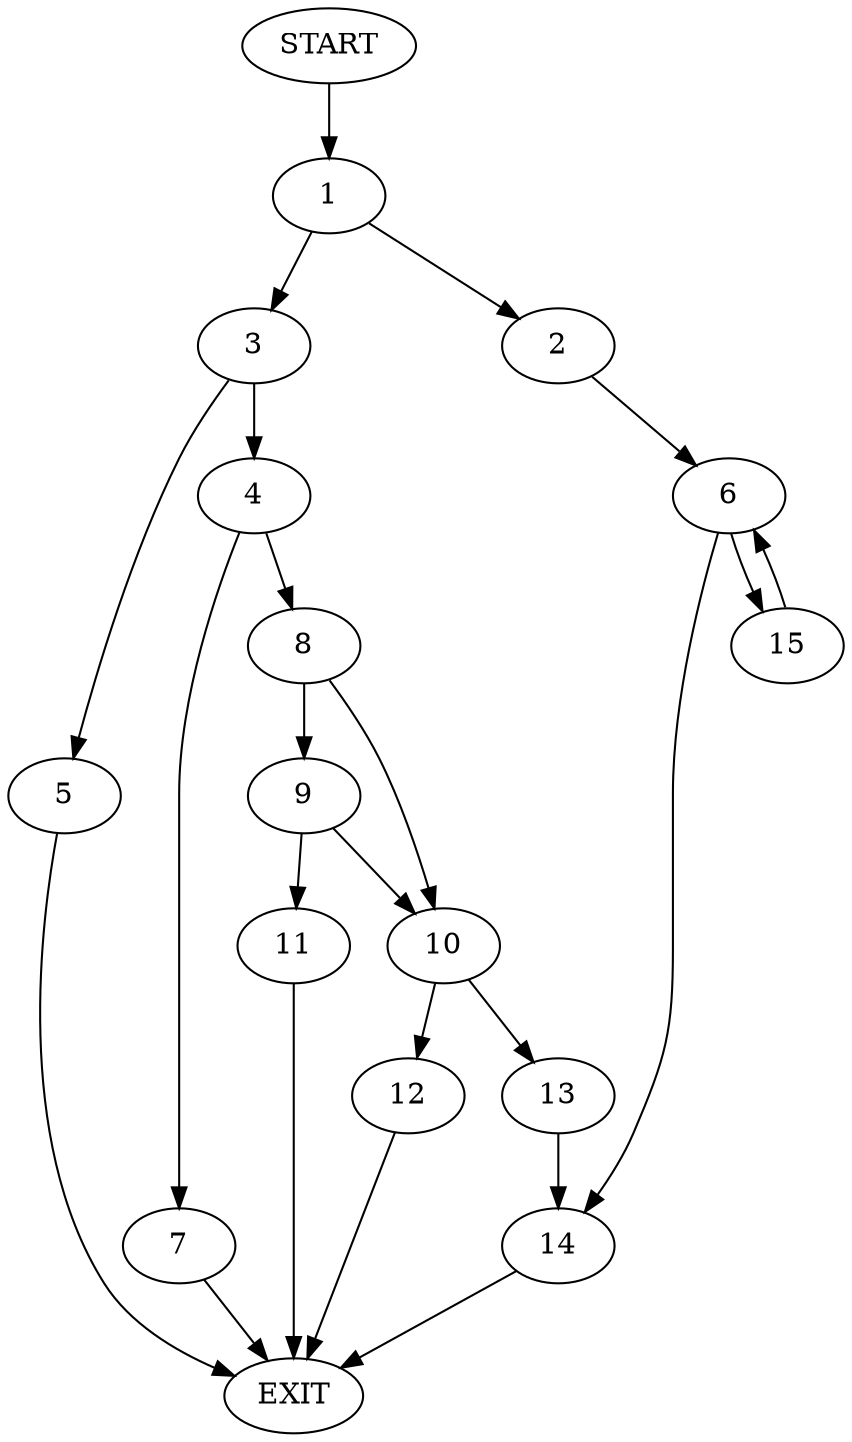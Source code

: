 digraph {
0 [label="START"]
16 [label="EXIT"]
0 -> 1
1 -> 2
1 -> 3
3 -> 4
3 -> 5
2 -> 6
5 -> 16
4 -> 7
4 -> 8
7 -> 16
8 -> 9
8 -> 10
9 -> 11
9 -> 10
10 -> 12
10 -> 13
11 -> 16
12 -> 16
13 -> 14
14 -> 16
6 -> 15
6 -> 14
15 -> 6
}
